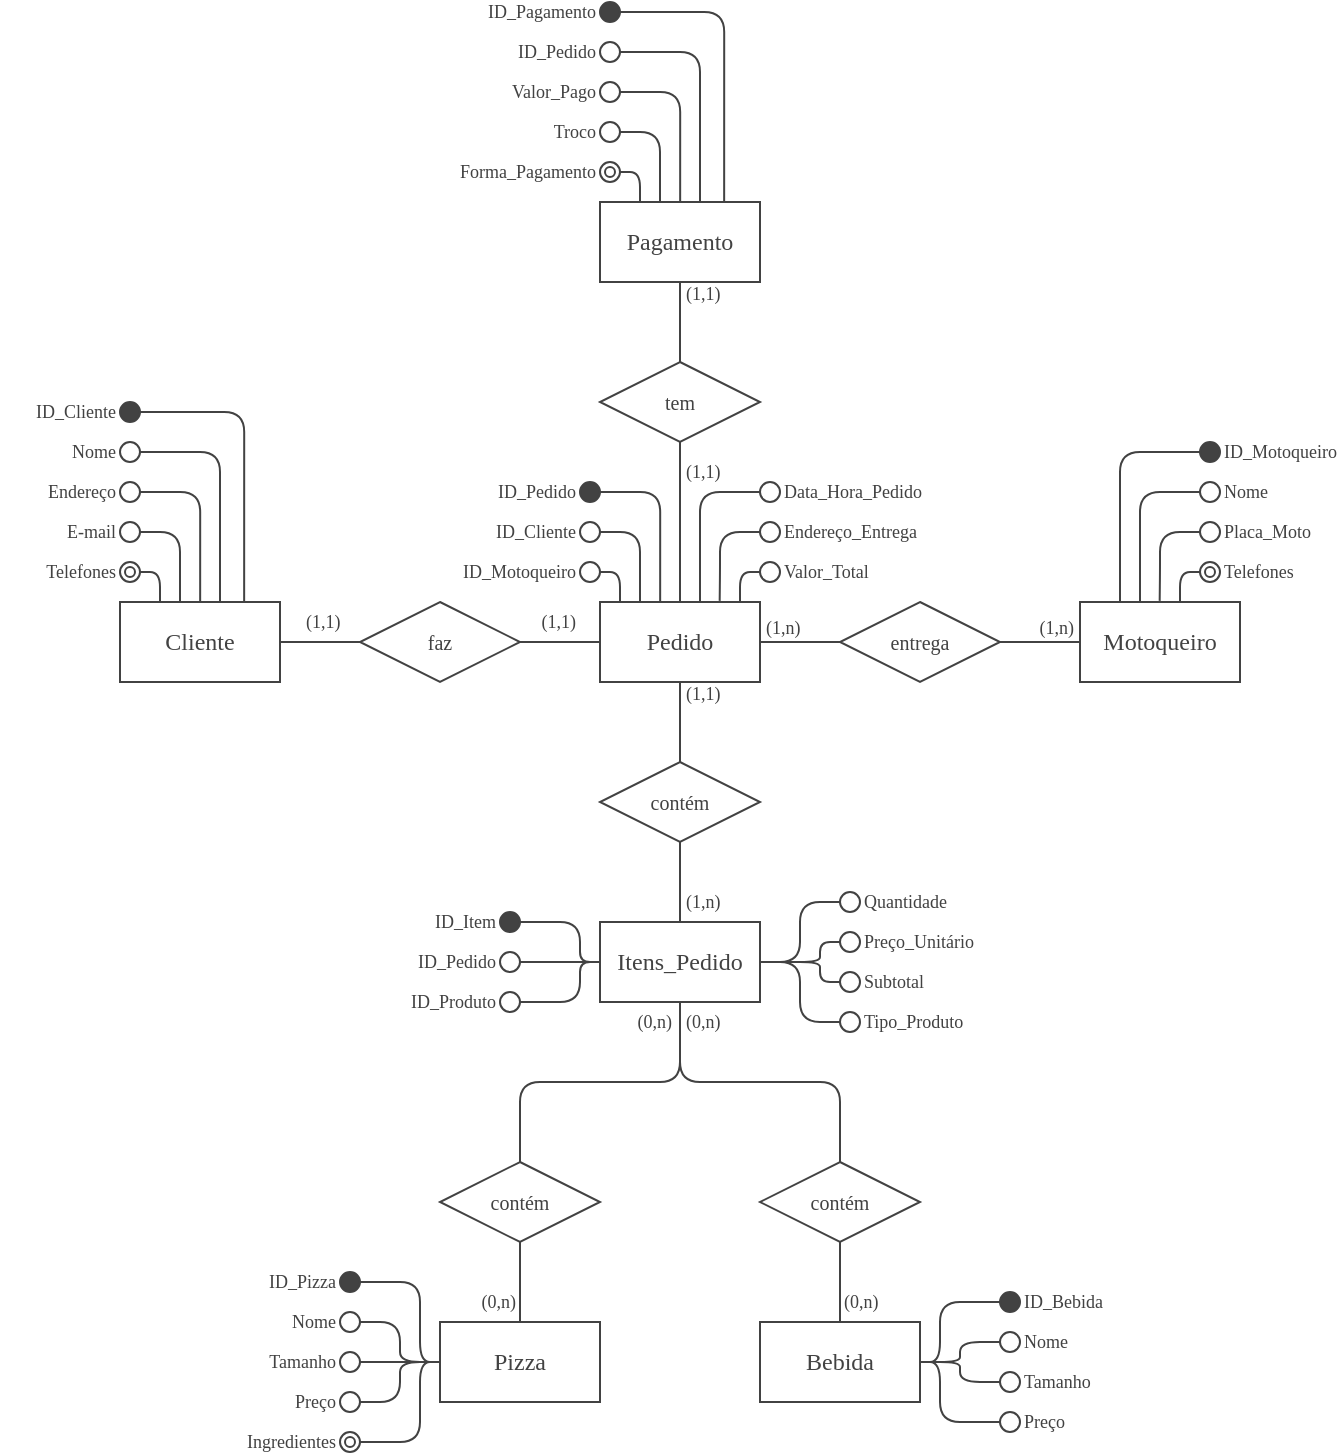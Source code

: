 <mxfile>
    <diagram id="a4bpUrjRzr6ryqSuqPsY" name="Página-1">
        <mxGraphModel dx="1338" dy="1047" grid="1" gridSize="10" guides="1" tooltips="1" connect="1" arrows="1" fold="1" page="1" pageScale="1" pageWidth="1600" pageHeight="900" background="#ffffff" math="0" shadow="0">
            <root>
                <mxCell id="0"/>
                <mxCell id="1" parent="0"/>
                <mxCell id="30" style="edgeStyle=none;html=1;exitX=1;exitY=0.5;exitDx=0;exitDy=0;entryX=0;entryY=0.5;entryDx=0;entryDy=0;fontFamily=Tahoma;fontSize=10;fontColor=#424242;strokeColor=#424242;endArrow=none;endFill=0;" parent="1" source="2" target="18" edge="1">
                    <mxGeometry relative="1" as="geometry"/>
                </mxCell>
                <mxCell id="2" value="" style="rounded=0;whiteSpace=wrap;html=1;fillColor=#FFFFFF;strokeColor=#424242;" parent="1" vertex="1">
                    <mxGeometry x="519" y="360" width="80" height="40" as="geometry"/>
                </mxCell>
                <mxCell id="3" value="Cliente" style="text;html=1;strokeColor=none;fillColor=none;align=center;verticalAlign=middle;whiteSpace=wrap;rounded=0;fontFamily=Tahoma;fontColor=#424242;" parent="1" vertex="1">
                    <mxGeometry x="529" y="365" width="60" height="30" as="geometry"/>
                </mxCell>
                <mxCell id="4" value="" style="rounded=0;whiteSpace=wrap;html=1;fillColor=#FFFFFF;strokeColor=#424242;" parent="1" vertex="1">
                    <mxGeometry x="679" y="720" width="80" height="40" as="geometry"/>
                </mxCell>
                <mxCell id="5" value="Pizza" style="text;html=1;strokeColor=none;fillColor=none;align=center;verticalAlign=middle;whiteSpace=wrap;rounded=0;fontFamily=Tahoma;fontColor=#424242;" parent="1" vertex="1">
                    <mxGeometry x="689" y="725" width="60" height="30" as="geometry"/>
                </mxCell>
                <mxCell id="32" style="edgeStyle=none;html=1;entryX=0.5;entryY=1;entryDx=0;entryDy=0;strokeColor=#424242;fontFamily=Tahoma;fontSize=10;fontColor=#424242;endArrow=none;endFill=0;" parent="1" source="6" target="28" edge="1">
                    <mxGeometry relative="1" as="geometry"/>
                </mxCell>
                <mxCell id="33" style="edgeStyle=none;html=1;entryX=0;entryY=0.5;entryDx=0;entryDy=0;strokeColor=#424242;fontFamily=Tahoma;fontSize=10;fontColor=#424242;endArrow=none;endFill=0;" parent="1" source="6" target="26" edge="1">
                    <mxGeometry relative="1" as="geometry"/>
                </mxCell>
                <mxCell id="6" value="" style="rounded=0;whiteSpace=wrap;html=1;fillColor=#FFFFFF;strokeColor=#424242;" parent="1" vertex="1">
                    <mxGeometry x="759" y="360" width="80" height="40" as="geometry"/>
                </mxCell>
                <mxCell id="36" style="edgeStyle=none;html=1;entryX=0.5;entryY=0;entryDx=0;entryDy=0;strokeColor=#424242;fontFamily=Tahoma;fontSize=10;fontColor=#424242;endArrow=none;endFill=0;" parent="1" target="20" edge="1">
                    <mxGeometry relative="1" as="geometry">
                        <mxPoint x="799" y="400" as="sourcePoint"/>
                    </mxGeometry>
                </mxCell>
                <mxCell id="7" value="Pedido" style="text;html=1;strokeColor=none;fillColor=none;align=center;verticalAlign=middle;whiteSpace=wrap;rounded=0;fontFamily=Tahoma;fontColor=#424242;" parent="1" vertex="1">
                    <mxGeometry x="769" y="365" width="60" height="30" as="geometry"/>
                </mxCell>
                <mxCell id="40" style="edgeStyle=none;html=1;entryX=0.5;entryY=0;entryDx=0;entryDy=0;strokeColor=#424242;fontFamily=Tahoma;fontSize=10;fontColor=#424242;endArrow=none;endFill=0;" parent="1" source="8" target="22" edge="1">
                    <mxGeometry relative="1" as="geometry">
                        <Array as="points">
                            <mxPoint x="799" y="600"/>
                            <mxPoint x="719" y="600"/>
                        </Array>
                    </mxGeometry>
                </mxCell>
                <mxCell id="8" value="" style="rounded=0;whiteSpace=wrap;html=1;fillColor=#FFFFFF;strokeColor=#424242;" parent="1" vertex="1">
                    <mxGeometry x="759" y="520" width="80" height="40" as="geometry"/>
                </mxCell>
                <mxCell id="9" value="Itens_Pedido" style="text;html=1;strokeColor=none;fillColor=none;align=center;verticalAlign=middle;whiteSpace=wrap;rounded=0;fontFamily=Tahoma;fontColor=#424242;" parent="1" vertex="1">
                    <mxGeometry x="769" y="525" width="60" height="30" as="geometry"/>
                </mxCell>
                <mxCell id="10" value="" style="rounded=0;whiteSpace=wrap;html=1;fillColor=#FFFFFF;strokeColor=#424242;" parent="1" vertex="1">
                    <mxGeometry x="839" y="720" width="80" height="40" as="geometry"/>
                </mxCell>
                <mxCell id="11" value="Bebida" style="text;html=1;strokeColor=none;fillColor=none;align=center;verticalAlign=middle;whiteSpace=wrap;rounded=0;fontFamily=Tahoma;fontColor=#424242;" parent="1" vertex="1">
                    <mxGeometry x="849" y="725" width="60" height="30" as="geometry"/>
                </mxCell>
                <mxCell id="12" value="" style="rounded=0;whiteSpace=wrap;html=1;fillColor=#FFFFFF;strokeColor=#424242;" parent="1" vertex="1">
                    <mxGeometry x="999" y="360" width="80" height="40" as="geometry"/>
                </mxCell>
                <mxCell id="13" value="Motoqueiro" style="text;html=1;strokeColor=none;fillColor=none;align=center;verticalAlign=middle;whiteSpace=wrap;rounded=0;fontFamily=Tahoma;fontColor=#424242;" parent="1" vertex="1">
                    <mxGeometry x="1009" y="365" width="60" height="30" as="geometry"/>
                </mxCell>
                <mxCell id="14" value="" style="rounded=0;whiteSpace=wrap;html=1;fillColor=#FFFFFF;strokeColor=#424242;" parent="1" vertex="1">
                    <mxGeometry x="759" y="160" width="80" height="40" as="geometry"/>
                </mxCell>
                <mxCell id="15" value="Pagamento" style="text;html=1;strokeColor=none;fillColor=none;align=center;verticalAlign=middle;whiteSpace=wrap;rounded=0;fontFamily=Tahoma;fontColor=#424242;" parent="1" vertex="1">
                    <mxGeometry x="769" y="165" width="60" height="30" as="geometry"/>
                </mxCell>
                <mxCell id="31" style="edgeStyle=none;html=1;exitX=1;exitY=0.5;exitDx=0;exitDy=0;entryX=0;entryY=0.5;entryDx=0;entryDy=0;strokeColor=#424242;fontFamily=Tahoma;fontSize=10;fontColor=#424242;endArrow=none;endFill=0;" parent="1" source="18" target="6" edge="1">
                    <mxGeometry relative="1" as="geometry"/>
                </mxCell>
                <mxCell id="18" value="" style="rhombus;whiteSpace=wrap;html=1;strokeColor=#424242;fontFamily=Tahoma;fontColor=#424242;fillColor=#FFFFFF;" parent="1" vertex="1">
                    <mxGeometry x="639" y="360" width="80" height="40" as="geometry"/>
                </mxCell>
                <mxCell id="19" value="faz" style="text;html=1;strokeColor=none;fillColor=none;align=center;verticalAlign=middle;whiteSpace=wrap;rounded=0;fontFamily=Tahoma;fontColor=#424242;fontSize=10;" parent="1" vertex="1">
                    <mxGeometry x="649" y="365" width="60" height="30" as="geometry"/>
                </mxCell>
                <mxCell id="39" style="edgeStyle=none;html=1;entryX=0.5;entryY=0;entryDx=0;entryDy=0;strokeColor=#424242;fontFamily=Tahoma;fontSize=10;fontColor=#424242;endArrow=none;endFill=0;" parent="1" source="20" target="8" edge="1">
                    <mxGeometry relative="1" as="geometry"/>
                </mxCell>
                <mxCell id="20" value="" style="rhombus;whiteSpace=wrap;html=1;strokeColor=#424242;fontFamily=Tahoma;fontColor=#424242;fillColor=#FFFFFF;" parent="1" vertex="1">
                    <mxGeometry x="759" y="440" width="80" height="40" as="geometry"/>
                </mxCell>
                <mxCell id="21" value="contém" style="text;html=1;strokeColor=none;fillColor=none;align=center;verticalAlign=middle;whiteSpace=wrap;rounded=0;fontFamily=Tahoma;fontColor=#424242;fontSize=10;" parent="1" vertex="1">
                    <mxGeometry x="769" y="445" width="60" height="30" as="geometry"/>
                </mxCell>
                <mxCell id="43" style="edgeStyle=none;html=1;entryX=0.5;entryY=0;entryDx=0;entryDy=0;strokeColor=#424242;fontFamily=Tahoma;fontSize=10;fontColor=#424242;endArrow=none;endFill=0;" parent="1" source="22" target="4" edge="1">
                    <mxGeometry relative="1" as="geometry"/>
                </mxCell>
                <mxCell id="22" value="" style="rhombus;whiteSpace=wrap;html=1;strokeColor=#424242;fontFamily=Tahoma;fontColor=#424242;fillColor=#FFFFFF;" parent="1" vertex="1">
                    <mxGeometry x="679" y="640" width="80" height="40" as="geometry"/>
                </mxCell>
                <mxCell id="23" value="contém" style="text;html=1;strokeColor=none;fillColor=none;align=center;verticalAlign=middle;whiteSpace=wrap;rounded=0;fontFamily=Tahoma;fontColor=#424242;fontSize=10;" parent="1" vertex="1">
                    <mxGeometry x="689" y="645" width="60" height="30" as="geometry"/>
                </mxCell>
                <mxCell id="41" style="edgeStyle=none;html=1;entryX=0.5;entryY=1;entryDx=0;entryDy=0;strokeColor=#424242;fontFamily=Tahoma;fontSize=10;fontColor=#424242;endArrow=none;endFill=0;" parent="1" source="24" target="8" edge="1">
                    <mxGeometry relative="1" as="geometry">
                        <Array as="points">
                            <mxPoint x="879" y="600"/>
                            <mxPoint x="799" y="600"/>
                        </Array>
                    </mxGeometry>
                </mxCell>
                <mxCell id="47" style="edgeStyle=none;html=1;exitX=0.5;exitY=1;exitDx=0;exitDy=0;entryX=0.5;entryY=0;entryDx=0;entryDy=0;strokeColor=#424242;fontFamily=Tahoma;fontSize=10;fontColor=#424242;endArrow=none;endFill=0;" parent="1" source="24" target="10" edge="1">
                    <mxGeometry relative="1" as="geometry"/>
                </mxCell>
                <mxCell id="24" value="" style="rhombus;whiteSpace=wrap;html=1;strokeColor=#424242;fontFamily=Tahoma;fontColor=#424242;fillColor=#FFFFFF;" parent="1" vertex="1">
                    <mxGeometry x="839" y="640" width="80" height="40" as="geometry"/>
                </mxCell>
                <mxCell id="25" value="contém" style="text;html=1;strokeColor=none;fillColor=none;align=center;verticalAlign=middle;whiteSpace=wrap;rounded=0;fontFamily=Tahoma;fontColor=#424242;fontSize=10;" parent="1" vertex="1">
                    <mxGeometry x="849" y="645" width="60" height="30" as="geometry"/>
                </mxCell>
                <mxCell id="35" style="edgeStyle=none;html=1;entryX=0;entryY=0.5;entryDx=0;entryDy=0;strokeColor=#424242;fontFamily=Tahoma;fontSize=10;fontColor=#424242;endArrow=none;endFill=0;" parent="1" source="26" target="12" edge="1">
                    <mxGeometry relative="1" as="geometry"/>
                </mxCell>
                <mxCell id="26" value="" style="rhombus;whiteSpace=wrap;html=1;strokeColor=#424242;fontFamily=Tahoma;fontColor=#424242;fillColor=#FFFFFF;" parent="1" vertex="1">
                    <mxGeometry x="879" y="360" width="80" height="40" as="geometry"/>
                </mxCell>
                <mxCell id="27" value="entrega" style="text;html=1;strokeColor=none;fillColor=none;align=center;verticalAlign=middle;whiteSpace=wrap;rounded=0;fontFamily=Tahoma;fontColor=#424242;fontSize=10;" parent="1" vertex="1">
                    <mxGeometry x="889" y="365" width="60" height="30" as="geometry"/>
                </mxCell>
                <mxCell id="50" style="edgeStyle=none;html=1;entryX=0.5;entryY=1;entryDx=0;entryDy=0;strokeColor=#424242;fontFamily=Tahoma;fontSize=10;fontColor=#424242;endArrow=none;endFill=0;" parent="1" source="28" target="14" edge="1">
                    <mxGeometry relative="1" as="geometry"/>
                </mxCell>
                <mxCell id="28" value="" style="rhombus;whiteSpace=wrap;html=1;strokeColor=#424242;fontFamily=Tahoma;fontColor=#424242;fillColor=#FFFFFF;" parent="1" vertex="1">
                    <mxGeometry x="759" y="240" width="80" height="40" as="geometry"/>
                </mxCell>
                <mxCell id="29" value="tem" style="text;html=1;strokeColor=none;fillColor=none;align=center;verticalAlign=middle;whiteSpace=wrap;rounded=0;fontFamily=Tahoma;fontColor=#424242;fontSize=10;" parent="1" vertex="1">
                    <mxGeometry x="769" y="245" width="60" height="30" as="geometry"/>
                </mxCell>
                <mxCell id="51" value="ID_Cliente" style="text;html=1;strokeColor=none;fillColor=none;align=right;verticalAlign=middle;whiteSpace=wrap;rounded=0;fontFamily=Tahoma;fontColor=#424242;fontSize=9;" parent="1" vertex="1">
                    <mxGeometry x="459" y="260" width="60" height="10" as="geometry"/>
                </mxCell>
                <mxCell id="69" style="edgeStyle=orthogonalEdgeStyle;html=1;entryX=0.901;entryY=0;entryDx=0;entryDy=0;entryPerimeter=0;strokeColor=#424242;fontFamily=Tahoma;fontSize=9;fontColor=#424242;endArrow=none;endFill=0;" parent="1" source="53" edge="1">
                    <mxGeometry relative="1" as="geometry">
                        <mxPoint x="581.08" y="360" as="targetPoint"/>
                        <Array as="points">
                            <mxPoint x="581" y="265"/>
                        </Array>
                    </mxGeometry>
                </mxCell>
                <mxCell id="53" value="" style="ellipse;whiteSpace=wrap;html=1;aspect=fixed;strokeColor=#424242;fontFamily=Tahoma;fontSize=8;fontColor=#424242;fillColor=#424242;spacing=2;fillStyle=auto;" parent="1" vertex="1">
                    <mxGeometry x="519" y="260" width="10" height="10" as="geometry"/>
                </mxCell>
                <mxCell id="70" style="edgeStyle=orthogonalEdgeStyle;html=1;entryX=0.75;entryY=0;entryDx=0;entryDy=0;strokeColor=#424242;fontFamily=Tahoma;fontSize=9;fontColor=#424242;endArrow=none;endFill=0;" parent="1" source="55" edge="1">
                    <mxGeometry relative="1" as="geometry">
                        <mxPoint x="569" y="360" as="targetPoint"/>
                        <Array as="points">
                            <mxPoint x="569" y="285"/>
                        </Array>
                    </mxGeometry>
                </mxCell>
                <mxCell id="55" value="" style="ellipse;whiteSpace=wrap;html=1;aspect=fixed;strokeColor=#424242;fontFamily=Tahoma;fontSize=8;fontColor=#424242;fillColor=#FFFFFF;spacing=2;fillStyle=auto;" parent="1" vertex="1">
                    <mxGeometry x="519" y="280" width="10" height="10" as="geometry"/>
                </mxCell>
                <mxCell id="57" value="Nome" style="text;html=1;strokeColor=none;fillColor=none;align=right;verticalAlign=middle;whiteSpace=wrap;rounded=0;fontFamily=Tahoma;fontColor=#424242;fontSize=9;" parent="1" vertex="1">
                    <mxGeometry x="459" y="280" width="60" height="10" as="geometry"/>
                </mxCell>
                <mxCell id="71" style="edgeStyle=orthogonalEdgeStyle;html=1;entryX=0.626;entryY=-0.001;entryDx=0;entryDy=0;entryPerimeter=0;strokeColor=#424242;fontFamily=Tahoma;fontSize=9;fontColor=#424242;endArrow=none;endFill=0;" parent="1" source="58" edge="1">
                    <mxGeometry relative="1" as="geometry">
                        <mxPoint x="559.08" y="359.96" as="targetPoint"/>
                        <Array as="points">
                            <mxPoint x="559" y="305"/>
                        </Array>
                    </mxGeometry>
                </mxCell>
                <mxCell id="58" value="" style="ellipse;whiteSpace=wrap;html=1;aspect=fixed;strokeColor=#424242;fontFamily=Tahoma;fontSize=8;fontColor=#424242;fillColor=#FFFFFF;spacing=2;fillStyle=auto;" parent="1" vertex="1">
                    <mxGeometry x="519" y="300" width="10" height="10" as="geometry"/>
                </mxCell>
                <mxCell id="60" value="Endereço" style="text;html=1;strokeColor=none;fillColor=none;align=right;verticalAlign=middle;whiteSpace=wrap;rounded=0;fontFamily=Tahoma;fontColor=#424242;fontSize=9;" parent="1" vertex="1">
                    <mxGeometry x="459" y="300" width="60" height="10" as="geometry"/>
                </mxCell>
                <mxCell id="72" style="edgeStyle=orthogonalEdgeStyle;html=1;entryX=0.5;entryY=0;entryDx=0;entryDy=0;strokeColor=#424242;fontFamily=Tahoma;fontSize=9;fontColor=#424242;endArrow=none;endFill=0;" parent="1" source="61" edge="1">
                    <mxGeometry relative="1" as="geometry">
                        <mxPoint x="549" y="360" as="targetPoint"/>
                        <Array as="points">
                            <mxPoint x="549" y="325"/>
                        </Array>
                    </mxGeometry>
                </mxCell>
                <mxCell id="61" value="" style="ellipse;whiteSpace=wrap;html=1;aspect=fixed;strokeColor=#424242;fontFamily=Tahoma;fontSize=8;fontColor=#424242;fillColor=#FFFFFF;spacing=2;fillStyle=auto;" parent="1" vertex="1">
                    <mxGeometry x="519" y="320" width="10" height="10" as="geometry"/>
                </mxCell>
                <mxCell id="74" style="edgeStyle=orthogonalEdgeStyle;html=1;strokeColor=#424242;fontFamily=Tahoma;fontSize=9;fontColor=#424242;endArrow=none;endFill=0;exitX=1;exitY=0.5;exitDx=0;exitDy=0;" parent="1" source="62" edge="1">
                    <mxGeometry relative="1" as="geometry">
                        <mxPoint x="539" y="360" as="targetPoint"/>
                        <Array as="points">
                            <mxPoint x="539" y="345"/>
                        </Array>
                    </mxGeometry>
                </mxCell>
                <mxCell id="62" value="" style="ellipse;whiteSpace=wrap;html=1;aspect=fixed;strokeColor=#424242;fontFamily=Tahoma;fontSize=8;fontColor=#424242;fillColor=#FFFFFF;spacing=2;fillStyle=auto;" parent="1" vertex="1">
                    <mxGeometry x="519" y="340" width="10" height="10" as="geometry"/>
                </mxCell>
                <mxCell id="63" value="" style="ellipse;whiteSpace=wrap;html=1;aspect=fixed;strokeColor=#424242;fontFamily=Tahoma;fontSize=8;fontColor=#424242;fillColor=#FFFFFF;spacing=2;fillStyle=auto;strokeWidth=1;perimeterSpacing=8;" parent="1" vertex="1">
                    <mxGeometry x="521.5" y="342.5" width="5" height="5" as="geometry"/>
                </mxCell>
                <mxCell id="64" value="E-mail" style="text;html=1;strokeColor=none;fillColor=none;align=right;verticalAlign=middle;whiteSpace=wrap;rounded=0;fontFamily=Tahoma;fontColor=#424242;fontSize=9;" parent="1" vertex="1">
                    <mxGeometry x="459" y="320" width="60" height="10" as="geometry"/>
                </mxCell>
                <mxCell id="65" value="Telefones" style="text;html=1;strokeColor=none;fillColor=none;align=right;verticalAlign=middle;whiteSpace=wrap;rounded=0;fontFamily=Tahoma;fontColor=#424242;fontSize=9;" parent="1" vertex="1">
                    <mxGeometry x="459" y="340" width="60" height="10" as="geometry"/>
                </mxCell>
                <mxCell id="76" value="ID_Pagamento" style="text;html=1;strokeColor=none;fillColor=none;align=right;verticalAlign=middle;whiteSpace=wrap;rounded=0;fontFamily=Tahoma;fontColor=#424242;fontSize=9;" parent="1" vertex="1">
                    <mxGeometry x="699" y="60" width="60" height="10" as="geometry"/>
                </mxCell>
                <mxCell id="77" value="" style="ellipse;whiteSpace=wrap;html=1;aspect=fixed;strokeColor=#424242;fontFamily=Tahoma;fontSize=8;fontColor=#424242;fillColor=#424242;spacing=2;fillStyle=auto;" parent="1" vertex="1">
                    <mxGeometry x="759" y="60" width="10" height="10" as="geometry"/>
                </mxCell>
                <mxCell id="78" value="" style="ellipse;whiteSpace=wrap;html=1;aspect=fixed;strokeColor=#424242;fontFamily=Tahoma;fontSize=8;fontColor=#424242;fillColor=#FFFFFF;spacing=2;fillStyle=auto;" parent="1" vertex="1">
                    <mxGeometry x="759" y="80" width="10" height="10" as="geometry"/>
                </mxCell>
                <mxCell id="79" value="ID_Pedido" style="text;html=1;strokeColor=none;fillColor=none;align=right;verticalAlign=middle;whiteSpace=wrap;rounded=0;fontFamily=Tahoma;fontColor=#424242;fontSize=9;" parent="1" vertex="1">
                    <mxGeometry x="699" y="80" width="60" height="10" as="geometry"/>
                </mxCell>
                <mxCell id="80" value="" style="ellipse;whiteSpace=wrap;html=1;aspect=fixed;strokeColor=#424242;fontFamily=Tahoma;fontSize=8;fontColor=#424242;fillColor=#FFFFFF;spacing=2;fillStyle=auto;" parent="1" vertex="1">
                    <mxGeometry x="759" y="100" width="10" height="10" as="geometry"/>
                </mxCell>
                <mxCell id="81" value="Valor_Pago" style="text;html=1;strokeColor=none;fillColor=none;align=right;verticalAlign=middle;whiteSpace=wrap;rounded=0;fontFamily=Tahoma;fontColor=#424242;fontSize=9;" parent="1" vertex="1">
                    <mxGeometry x="699" y="100" width="60" height="10" as="geometry"/>
                </mxCell>
                <mxCell id="82" value="" style="ellipse;whiteSpace=wrap;html=1;aspect=fixed;strokeColor=#424242;fontFamily=Tahoma;fontSize=8;fontColor=#424242;fillColor=#FFFFFF;spacing=2;fillStyle=auto;" parent="1" vertex="1">
                    <mxGeometry x="759" y="120" width="10" height="10" as="geometry"/>
                </mxCell>
                <mxCell id="83" value="" style="ellipse;whiteSpace=wrap;html=1;aspect=fixed;strokeColor=#424242;fontFamily=Tahoma;fontSize=8;fontColor=#424242;fillColor=#FFFFFF;spacing=2;fillStyle=auto;" parent="1" vertex="1">
                    <mxGeometry x="759" y="140" width="10" height="10" as="geometry"/>
                </mxCell>
                <mxCell id="85" value="Troco" style="text;html=1;strokeColor=none;fillColor=none;align=right;verticalAlign=middle;whiteSpace=wrap;rounded=0;fontFamily=Tahoma;fontColor=#424242;fontSize=9;" parent="1" vertex="1">
                    <mxGeometry x="699" y="120" width="60" height="10" as="geometry"/>
                </mxCell>
                <mxCell id="86" value="Forma_Pagamento" style="text;html=1;strokeColor=none;fillColor=none;align=right;verticalAlign=middle;whiteSpace=wrap;rounded=0;fontFamily=Tahoma;fontColor=#424242;fontSize=9;" parent="1" vertex="1">
                    <mxGeometry x="699" y="140" width="60" height="10" as="geometry"/>
                </mxCell>
                <mxCell id="87" style="edgeStyle=orthogonalEdgeStyle;html=1;entryX=0.901;entryY=0;entryDx=0;entryDy=0;entryPerimeter=0;strokeColor=#424242;fontFamily=Tahoma;fontSize=9;fontColor=#424242;endArrow=none;endFill=0;" parent="1" source="77" edge="1">
                    <mxGeometry relative="1" as="geometry">
                        <mxPoint x="821.08" y="160" as="targetPoint"/>
                        <Array as="points">
                            <mxPoint x="821" y="65"/>
                        </Array>
                    </mxGeometry>
                </mxCell>
                <mxCell id="88" style="edgeStyle=orthogonalEdgeStyle;html=1;entryX=0.75;entryY=0;entryDx=0;entryDy=0;strokeColor=#424242;fontFamily=Tahoma;fontSize=9;fontColor=#424242;endArrow=none;endFill=0;" parent="1" source="78" edge="1">
                    <mxGeometry relative="1" as="geometry">
                        <mxPoint x="809" y="160" as="targetPoint"/>
                        <Array as="points">
                            <mxPoint x="809" y="85"/>
                        </Array>
                    </mxGeometry>
                </mxCell>
                <mxCell id="89" style="edgeStyle=orthogonalEdgeStyle;html=1;entryX=0.626;entryY=-0.001;entryDx=0;entryDy=0;entryPerimeter=0;strokeColor=#424242;fontFamily=Tahoma;fontSize=9;fontColor=#424242;endArrow=none;endFill=0;" parent="1" source="80" edge="1">
                    <mxGeometry relative="1" as="geometry">
                        <mxPoint x="799.08" y="159.96" as="targetPoint"/>
                        <Array as="points">
                            <mxPoint x="799" y="105"/>
                        </Array>
                    </mxGeometry>
                </mxCell>
                <mxCell id="90" style="edgeStyle=orthogonalEdgeStyle;html=1;entryX=0.5;entryY=0;entryDx=0;entryDy=0;strokeColor=#424242;fontFamily=Tahoma;fontSize=9;fontColor=#424242;endArrow=none;endFill=0;" parent="1" source="82" edge="1">
                    <mxGeometry relative="1" as="geometry">
                        <mxPoint x="789" y="160" as="targetPoint"/>
                        <Array as="points">
                            <mxPoint x="789" y="125"/>
                        </Array>
                    </mxGeometry>
                </mxCell>
                <mxCell id="91" style="edgeStyle=orthogonalEdgeStyle;html=1;strokeColor=#424242;fontFamily=Tahoma;fontSize=9;fontColor=#424242;endArrow=none;endFill=0;exitX=1;exitY=0.5;exitDx=0;exitDy=0;" parent="1" source="83" edge="1">
                    <mxGeometry relative="1" as="geometry">
                        <mxPoint x="779" y="160" as="targetPoint"/>
                        <Array as="points">
                            <mxPoint x="779" y="145"/>
                        </Array>
                    </mxGeometry>
                </mxCell>
                <mxCell id="136" style="edgeStyle=orthogonalEdgeStyle;html=1;strokeColor=#424242;fontFamily=Tahoma;fontSize=9;fontColor=#424242;endArrow=none;endFill=0;" parent="1" source="123" edge="1">
                    <mxGeometry relative="1" as="geometry">
                        <mxPoint x="1019" y="360" as="targetPoint"/>
                        <Array as="points">
                            <mxPoint x="1019" y="285"/>
                        </Array>
                    </mxGeometry>
                </mxCell>
                <mxCell id="123" value="" style="ellipse;whiteSpace=wrap;html=1;aspect=fixed;strokeColor=#424242;fontFamily=Tahoma;fontSize=8;fontColor=#424242;fillColor=#424242;spacing=2;fillStyle=auto;" parent="1" vertex="1">
                    <mxGeometry x="1059" y="280" width="10" height="10" as="geometry"/>
                </mxCell>
                <mxCell id="124" value="ID_Motoqueiro" style="text;html=1;strokeColor=none;fillColor=none;align=left;verticalAlign=middle;whiteSpace=wrap;rounded=0;fontFamily=Tahoma;fontColor=#424242;fontSize=9;" parent="1" vertex="1">
                    <mxGeometry x="1069" y="280" width="60" height="10" as="geometry"/>
                </mxCell>
                <mxCell id="137" style="edgeStyle=orthogonalEdgeStyle;html=1;entryX=0.5;entryY=0;entryDx=0;entryDy=0;strokeColor=#424242;fontFamily=Tahoma;fontSize=9;fontColor=#424242;endArrow=none;endFill=0;" parent="1" source="126" edge="1">
                    <mxGeometry relative="1" as="geometry">
                        <mxPoint x="1029" y="360" as="targetPoint"/>
                        <Array as="points">
                            <mxPoint x="1029" y="305"/>
                        </Array>
                    </mxGeometry>
                </mxCell>
                <mxCell id="126" value="" style="ellipse;whiteSpace=wrap;html=1;aspect=fixed;strokeColor=#424242;fontFamily=Tahoma;fontSize=8;fontColor=#424242;fillColor=#FFFFFF;spacing=2;fillStyle=auto;" parent="1" vertex="1">
                    <mxGeometry x="1059" y="300" width="10" height="10" as="geometry"/>
                </mxCell>
                <mxCell id="127" value="Nome" style="text;html=1;strokeColor=none;fillColor=none;align=left;verticalAlign=middle;whiteSpace=wrap;rounded=0;fontFamily=Tahoma;fontColor=#424242;fontSize=9;" parent="1" vertex="1">
                    <mxGeometry x="1069" y="300" width="60" height="10" as="geometry"/>
                </mxCell>
                <mxCell id="138" style="edgeStyle=orthogonalEdgeStyle;html=1;entryX=0.623;entryY=-0.014;entryDx=0;entryDy=0;entryPerimeter=0;strokeColor=#424242;fontFamily=Tahoma;fontSize=9;fontColor=#424242;endArrow=none;endFill=0;" parent="1" source="129" edge="1">
                    <mxGeometry relative="1" as="geometry">
                        <mxPoint x="1038.84" y="359.44" as="targetPoint"/>
                        <Array as="points">
                            <mxPoint x="1039" y="325"/>
                            <mxPoint x="1039" y="345"/>
                        </Array>
                    </mxGeometry>
                </mxCell>
                <mxCell id="129" value="" style="ellipse;whiteSpace=wrap;html=1;aspect=fixed;strokeColor=#424242;fontFamily=Tahoma;fontSize=8;fontColor=#424242;fillColor=#FFFFFF;spacing=2;fillStyle=auto;" parent="1" vertex="1">
                    <mxGeometry x="1059" y="320" width="10" height="10" as="geometry"/>
                </mxCell>
                <mxCell id="140" style="edgeStyle=orthogonalEdgeStyle;html=1;entryX=0.75;entryY=0;entryDx=0;entryDy=0;strokeColor=#424242;fontFamily=Tahoma;fontSize=9;fontColor=#424242;endArrow=none;endFill=0;exitX=0;exitY=0.5;exitDx=0;exitDy=0;" parent="1" source="131" edge="1">
                    <mxGeometry relative="1" as="geometry">
                        <mxPoint x="1049" y="360" as="targetPoint"/>
                    </mxGeometry>
                </mxCell>
                <mxCell id="131" value="" style="ellipse;whiteSpace=wrap;html=1;aspect=fixed;strokeColor=#424242;fontFamily=Tahoma;fontSize=8;fontColor=#424242;fillColor=#FFFFFF;spacing=2;fillStyle=auto;" parent="1" vertex="1">
                    <mxGeometry x="1059" y="340" width="10" height="10" as="geometry"/>
                </mxCell>
                <mxCell id="132" value="" style="ellipse;whiteSpace=wrap;html=1;aspect=fixed;strokeColor=#424242;fontFamily=Tahoma;fontSize=8;fontColor=#424242;fillColor=#FFFFFF;spacing=2;fillStyle=auto;strokeWidth=1;perimeterSpacing=8;align=left;" parent="1" vertex="1">
                    <mxGeometry x="1061.5" y="342.5" width="5" height="5" as="geometry"/>
                </mxCell>
                <mxCell id="133" value="Placa_Moto" style="text;html=1;strokeColor=none;fillColor=none;align=left;verticalAlign=middle;whiteSpace=wrap;rounded=0;fontFamily=Tahoma;fontColor=#424242;fontSize=9;" parent="1" vertex="1">
                    <mxGeometry x="1069" y="320" width="60" height="10" as="geometry"/>
                </mxCell>
                <mxCell id="134" value="Telefones" style="text;html=1;strokeColor=none;fillColor=none;align=left;verticalAlign=middle;whiteSpace=wrap;rounded=0;fontFamily=Tahoma;fontColor=#424242;fontSize=9;" parent="1" vertex="1">
                    <mxGeometry x="1069" y="340" width="60" height="10" as="geometry"/>
                </mxCell>
                <mxCell id="159" style="edgeStyle=orthogonalEdgeStyle;html=1;entryX=0.5;entryY=0;entryDx=0;entryDy=0;strokeColor=#424242;fontFamily=Tahoma;fontSize=9;fontColor=#424242;endArrow=none;endFill=0;" parent="1" source="160" edge="1">
                    <mxGeometry relative="1" as="geometry">
                        <mxPoint x="809" y="360" as="targetPoint"/>
                        <Array as="points">
                            <mxPoint x="809" y="305"/>
                        </Array>
                    </mxGeometry>
                </mxCell>
                <mxCell id="160" value="" style="ellipse;whiteSpace=wrap;html=1;aspect=fixed;strokeColor=#424242;fontFamily=Tahoma;fontSize=8;fontColor=#424242;fillColor=#FFFFFF;spacing=2;fillStyle=auto;" parent="1" vertex="1">
                    <mxGeometry x="839" y="300" width="10" height="10" as="geometry"/>
                </mxCell>
                <mxCell id="161" value="Data_Hora_Pedido" style="text;html=1;strokeColor=none;fillColor=none;align=left;verticalAlign=middle;whiteSpace=wrap;rounded=0;fontFamily=Tahoma;fontColor=#424242;fontSize=9;" parent="1" vertex="1">
                    <mxGeometry x="849" y="300" width="80" height="10" as="geometry"/>
                </mxCell>
                <mxCell id="162" style="edgeStyle=orthogonalEdgeStyle;html=1;entryX=0.623;entryY=-0.014;entryDx=0;entryDy=0;entryPerimeter=0;strokeColor=#424242;fontFamily=Tahoma;fontSize=9;fontColor=#424242;endArrow=none;endFill=0;" parent="1" source="163" edge="1">
                    <mxGeometry relative="1" as="geometry">
                        <mxPoint x="818.84" y="359.44" as="targetPoint"/>
                        <Array as="points">
                            <mxPoint x="819" y="325"/>
                            <mxPoint x="819" y="345"/>
                        </Array>
                    </mxGeometry>
                </mxCell>
                <mxCell id="163" value="" style="ellipse;whiteSpace=wrap;html=1;aspect=fixed;strokeColor=#424242;fontFamily=Tahoma;fontSize=8;fontColor=#424242;fillColor=#FFFFFF;spacing=2;fillStyle=auto;" parent="1" vertex="1">
                    <mxGeometry x="839" y="320" width="10" height="10" as="geometry"/>
                </mxCell>
                <mxCell id="164" style="edgeStyle=orthogonalEdgeStyle;html=1;entryX=0.75;entryY=0;entryDx=0;entryDy=0;strokeColor=#424242;fontFamily=Tahoma;fontSize=9;fontColor=#424242;endArrow=none;endFill=0;exitX=0;exitY=0.5;exitDx=0;exitDy=0;" parent="1" source="165" edge="1">
                    <mxGeometry relative="1" as="geometry">
                        <mxPoint x="829" y="360" as="targetPoint"/>
                    </mxGeometry>
                </mxCell>
                <mxCell id="165" value="" style="ellipse;whiteSpace=wrap;html=1;aspect=fixed;strokeColor=#424242;fontFamily=Tahoma;fontSize=8;fontColor=#424242;fillColor=#FFFFFF;spacing=2;fillStyle=auto;" parent="1" vertex="1">
                    <mxGeometry x="839" y="340" width="10" height="10" as="geometry"/>
                </mxCell>
                <mxCell id="167" value="Endereço_Entrega" style="text;html=1;strokeColor=none;fillColor=none;align=left;verticalAlign=middle;whiteSpace=wrap;rounded=0;fontFamily=Tahoma;fontColor=#424242;fontSize=9;" parent="1" vertex="1">
                    <mxGeometry x="849" y="320" width="80" height="10" as="geometry"/>
                </mxCell>
                <mxCell id="168" value="Valor_Total" style="text;html=1;strokeColor=none;fillColor=none;align=left;verticalAlign=middle;whiteSpace=wrap;rounded=0;fontFamily=Tahoma;fontColor=#424242;fontSize=9;" parent="1" vertex="1">
                    <mxGeometry x="849" y="340" width="80" height="10" as="geometry"/>
                </mxCell>
                <mxCell id="169" style="edgeStyle=orthogonalEdgeStyle;html=1;entryX=0.626;entryY=-0.001;entryDx=0;entryDy=0;entryPerimeter=0;strokeColor=#424242;fontFamily=Tahoma;fontSize=9;fontColor=#424242;endArrow=none;endFill=0;" parent="1" source="170" edge="1">
                    <mxGeometry relative="1" as="geometry">
                        <mxPoint x="789.08" y="359.96" as="targetPoint"/>
                        <Array as="points">
                            <mxPoint x="789" y="305"/>
                        </Array>
                    </mxGeometry>
                </mxCell>
                <mxCell id="170" value="" style="ellipse;whiteSpace=wrap;html=1;aspect=fixed;strokeColor=#424242;fontFamily=Tahoma;fontSize=8;fontColor=#424242;fillColor=#424242;spacing=2;fillStyle=auto;" parent="1" vertex="1">
                    <mxGeometry x="749" y="300" width="10" height="10" as="geometry"/>
                </mxCell>
                <mxCell id="171" value="ID_Pedido" style="text;html=1;strokeColor=none;fillColor=none;align=right;verticalAlign=middle;whiteSpace=wrap;rounded=0;fontFamily=Tahoma;fontColor=#424242;fontSize=9;" parent="1" vertex="1">
                    <mxGeometry x="689" y="300" width="60" height="10" as="geometry"/>
                </mxCell>
                <mxCell id="172" style="edgeStyle=orthogonalEdgeStyle;html=1;entryX=0.5;entryY=0;entryDx=0;entryDy=0;strokeColor=#424242;fontFamily=Tahoma;fontSize=9;fontColor=#424242;endArrow=none;endFill=0;" parent="1" source="173" edge="1">
                    <mxGeometry relative="1" as="geometry">
                        <mxPoint x="779" y="360" as="targetPoint"/>
                        <Array as="points">
                            <mxPoint x="779" y="325"/>
                        </Array>
                    </mxGeometry>
                </mxCell>
                <mxCell id="173" value="" style="ellipse;whiteSpace=wrap;html=1;aspect=fixed;strokeColor=#424242;fontFamily=Tahoma;fontSize=8;fontColor=#424242;fillColor=#FFFFFF;spacing=2;fillStyle=auto;" parent="1" vertex="1">
                    <mxGeometry x="749" y="320" width="10" height="10" as="geometry"/>
                </mxCell>
                <mxCell id="174" style="edgeStyle=orthogonalEdgeStyle;html=1;strokeColor=#424242;fontFamily=Tahoma;fontSize=9;fontColor=#424242;endArrow=none;endFill=0;exitX=1;exitY=0.5;exitDx=0;exitDy=0;" parent="1" source="175" edge="1">
                    <mxGeometry relative="1" as="geometry">
                        <mxPoint x="769" y="360" as="targetPoint"/>
                        <Array as="points">
                            <mxPoint x="769" y="345"/>
                        </Array>
                    </mxGeometry>
                </mxCell>
                <mxCell id="175" value="" style="ellipse;whiteSpace=wrap;html=1;aspect=fixed;strokeColor=#424242;fontFamily=Tahoma;fontSize=8;fontColor=#424242;fillColor=#FFFFFF;spacing=2;fillStyle=auto;" parent="1" vertex="1">
                    <mxGeometry x="749" y="340" width="10" height="10" as="geometry"/>
                </mxCell>
                <mxCell id="177" value="ID_Cliente" style="text;html=1;strokeColor=none;fillColor=none;align=right;verticalAlign=middle;whiteSpace=wrap;rounded=0;fontFamily=Tahoma;fontColor=#424242;fontSize=9;" parent="1" vertex="1">
                    <mxGeometry x="689" y="320" width="60" height="10" as="geometry"/>
                </mxCell>
                <mxCell id="178" value="ID_Motoqueiro" style="text;html=1;strokeColor=none;fillColor=none;align=right;verticalAlign=middle;whiteSpace=wrap;rounded=0;fontFamily=Tahoma;fontColor=#424242;fontSize=9;" parent="1" vertex="1">
                    <mxGeometry x="689" y="340" width="60" height="10" as="geometry"/>
                </mxCell>
                <mxCell id="179" style="edgeStyle=orthogonalEdgeStyle;html=1;strokeColor=#424242;fontFamily=Tahoma;fontSize=9;fontColor=#424242;endArrow=none;endFill=0;entryX=1;entryY=0.5;entryDx=0;entryDy=0;exitX=0;exitY=0.5;exitDx=0;exitDy=0;" parent="1" source="180" target="8" edge="1">
                    <mxGeometry relative="1" as="geometry">
                        <mxPoint x="864" y="580" as="targetPoint"/>
                        <Array as="points">
                            <mxPoint x="859" y="510"/>
                            <mxPoint x="859" y="540"/>
                        </Array>
                    </mxGeometry>
                </mxCell>
                <mxCell id="180" value="" style="ellipse;whiteSpace=wrap;html=1;aspect=fixed;strokeColor=#424242;fontFamily=Tahoma;fontSize=8;fontColor=#424242;fillColor=#FFFFFF;spacing=2;fillStyle=auto;" parent="1" vertex="1">
                    <mxGeometry x="879" y="505" width="10" height="10" as="geometry"/>
                </mxCell>
                <mxCell id="181" value="Quantidade" style="text;html=1;strokeColor=none;fillColor=none;align=left;verticalAlign=middle;whiteSpace=wrap;rounded=0;fontFamily=Tahoma;fontColor=#424242;fontSize=9;" parent="1" vertex="1">
                    <mxGeometry x="889" y="505" width="60" height="10" as="geometry"/>
                </mxCell>
                <mxCell id="182" style="edgeStyle=orthogonalEdgeStyle;html=1;strokeColor=#424242;fontFamily=Tahoma;fontSize=9;fontColor=#424242;endArrow=none;endFill=0;exitX=0;exitY=0.5;exitDx=0;exitDy=0;" parent="1" source="183" edge="1">
                    <mxGeometry relative="1" as="geometry">
                        <mxPoint x="839" y="540" as="targetPoint"/>
                        <Array as="points">
                            <mxPoint x="869" y="530"/>
                            <mxPoint x="869" y="540"/>
                        </Array>
                    </mxGeometry>
                </mxCell>
                <mxCell id="183" value="" style="ellipse;whiteSpace=wrap;html=1;aspect=fixed;strokeColor=#424242;fontFamily=Tahoma;fontSize=8;fontColor=#424242;fillColor=#FFFFFF;spacing=2;fillStyle=auto;" parent="1" vertex="1">
                    <mxGeometry x="879" y="525" width="10" height="10" as="geometry"/>
                </mxCell>
                <mxCell id="184" value="Preço_Unitário" style="text;html=1;strokeColor=none;fillColor=none;align=left;verticalAlign=middle;whiteSpace=wrap;rounded=0;fontFamily=Tahoma;fontColor=#424242;fontSize=9;" parent="1" vertex="1">
                    <mxGeometry x="889" y="525" width="60" height="10" as="geometry"/>
                </mxCell>
                <mxCell id="185" style="edgeStyle=orthogonalEdgeStyle;html=1;strokeColor=#424242;fontFamily=Tahoma;fontSize=9;fontColor=#424242;endArrow=none;endFill=0;exitX=0;exitY=0.5;exitDx=0;exitDy=0;" parent="1" source="186" edge="1">
                    <mxGeometry relative="1" as="geometry">
                        <mxPoint x="839" y="540" as="targetPoint"/>
                        <Array as="points">
                            <mxPoint x="879" y="550"/>
                            <mxPoint x="869" y="550"/>
                            <mxPoint x="869" y="540"/>
                        </Array>
                    </mxGeometry>
                </mxCell>
                <mxCell id="186" value="" style="ellipse;whiteSpace=wrap;html=1;aspect=fixed;strokeColor=#424242;fontFamily=Tahoma;fontSize=8;fontColor=#424242;fillColor=#FFFFFF;spacing=2;fillStyle=auto;" parent="1" vertex="1">
                    <mxGeometry x="879" y="545" width="10" height="10" as="geometry"/>
                </mxCell>
                <mxCell id="187" style="edgeStyle=orthogonalEdgeStyle;html=1;strokeColor=#424242;fontFamily=Tahoma;fontSize=9;fontColor=#424242;endArrow=none;endFill=0;exitX=0;exitY=0.5;exitDx=0;exitDy=0;" parent="1" source="188" edge="1">
                    <mxGeometry relative="1" as="geometry">
                        <mxPoint x="839" y="540" as="targetPoint"/>
                        <Array as="points">
                            <mxPoint x="859" y="570"/>
                            <mxPoint x="859" y="540"/>
                        </Array>
                    </mxGeometry>
                </mxCell>
                <mxCell id="188" value="" style="ellipse;whiteSpace=wrap;html=1;aspect=fixed;strokeColor=#424242;fontFamily=Tahoma;fontSize=8;fontColor=#424242;fillColor=#FFFFFF;spacing=2;fillStyle=auto;" parent="1" vertex="1">
                    <mxGeometry x="879" y="565" width="10" height="10" as="geometry"/>
                </mxCell>
                <mxCell id="190" value="Subtotal" style="text;html=1;strokeColor=none;fillColor=none;align=left;verticalAlign=middle;whiteSpace=wrap;rounded=0;fontFamily=Tahoma;fontColor=#424242;fontSize=9;" parent="1" vertex="1">
                    <mxGeometry x="889" y="545" width="60" height="10" as="geometry"/>
                </mxCell>
                <mxCell id="191" value="&lt;span style=&quot;text-align: right;&quot;&gt;Tipo_Produto&lt;/span&gt;" style="text;html=1;strokeColor=none;fillColor=none;align=left;verticalAlign=middle;whiteSpace=wrap;rounded=0;fontFamily=Tahoma;fontColor=#424242;fontSize=9;" parent="1" vertex="1">
                    <mxGeometry x="889" y="565" width="60" height="10" as="geometry"/>
                </mxCell>
                <mxCell id="209" style="edgeStyle=orthogonalEdgeStyle;html=1;strokeColor=#424242;fontFamily=Tahoma;fontSize=9;fontColor=#424242;endArrow=none;endFill=0;" parent="1" source="201" edge="1">
                    <mxGeometry relative="1" as="geometry">
                        <mxPoint x="759" y="540" as="targetPoint"/>
                        <Array as="points">
                            <mxPoint x="749" y="520"/>
                            <mxPoint x="749" y="540"/>
                        </Array>
                    </mxGeometry>
                </mxCell>
                <mxCell id="201" value="" style="ellipse;whiteSpace=wrap;html=1;aspect=fixed;strokeColor=#424242;fontFamily=Tahoma;fontSize=8;fontColor=#424242;fillColor=#424242;spacing=2;fillStyle=auto;" parent="1" vertex="1">
                    <mxGeometry x="709" y="515" width="10" height="10" as="geometry"/>
                </mxCell>
                <mxCell id="202" value="ID_Item" style="text;html=1;strokeColor=none;fillColor=none;align=right;verticalAlign=middle;whiteSpace=wrap;rounded=0;fontFamily=Tahoma;fontColor=#424242;fontSize=9;" parent="1" vertex="1">
                    <mxGeometry x="649" y="515" width="60" height="10" as="geometry"/>
                </mxCell>
                <mxCell id="208" style="edgeStyle=orthogonalEdgeStyle;html=1;entryX=0;entryY=0.5;entryDx=0;entryDy=0;strokeColor=#424242;fontFamily=Tahoma;fontSize=9;fontColor=#424242;endArrow=none;endFill=0;" parent="1" source="203" target="8" edge="1">
                    <mxGeometry relative="1" as="geometry"/>
                </mxCell>
                <mxCell id="203" value="" style="ellipse;whiteSpace=wrap;html=1;aspect=fixed;strokeColor=#424242;fontFamily=Tahoma;fontSize=8;fontColor=#424242;fillColor=#FFFFFF;spacing=2;fillStyle=auto;" parent="1" vertex="1">
                    <mxGeometry x="709" y="535" width="10" height="10" as="geometry"/>
                </mxCell>
                <mxCell id="210" style="edgeStyle=orthogonalEdgeStyle;html=1;strokeColor=#424242;fontFamily=Tahoma;fontSize=9;fontColor=#424242;endArrow=none;endFill=0;" parent="1" source="205" edge="1">
                    <mxGeometry relative="1" as="geometry">
                        <mxPoint x="759" y="540" as="targetPoint"/>
                        <Array as="points">
                            <mxPoint x="749" y="560"/>
                            <mxPoint x="749" y="540"/>
                        </Array>
                    </mxGeometry>
                </mxCell>
                <mxCell id="205" value="" style="ellipse;whiteSpace=wrap;html=1;aspect=fixed;strokeColor=#424242;fontFamily=Tahoma;fontSize=8;fontColor=#424242;fillColor=#FFFFFF;spacing=2;fillStyle=auto;" parent="1" vertex="1">
                    <mxGeometry x="709" y="555" width="10" height="10" as="geometry"/>
                </mxCell>
                <mxCell id="206" value="ID_Pedido" style="text;html=1;strokeColor=none;fillColor=none;align=right;verticalAlign=middle;whiteSpace=wrap;rounded=0;fontFamily=Tahoma;fontColor=#424242;fontSize=9;" parent="1" vertex="1">
                    <mxGeometry x="649" y="535" width="60" height="10" as="geometry"/>
                </mxCell>
                <mxCell id="207" value="&lt;span style=&quot;text-align: left;&quot;&gt;ID_Produto&lt;/span&gt;" style="text;html=1;strokeColor=none;fillColor=none;align=right;verticalAlign=middle;whiteSpace=wrap;rounded=0;fontFamily=Tahoma;fontColor=#424242;fontSize=9;" parent="1" vertex="1">
                    <mxGeometry x="649" y="555" width="60" height="10" as="geometry"/>
                </mxCell>
                <mxCell id="212" value="ID_Pizza" style="text;html=1;strokeColor=none;fillColor=none;align=right;verticalAlign=middle;whiteSpace=wrap;rounded=0;fontFamily=Tahoma;fontColor=#424242;fontSize=9;" parent="1" vertex="1">
                    <mxGeometry x="569" y="695" width="60" height="10" as="geometry"/>
                </mxCell>
                <mxCell id="237" style="edgeStyle=orthogonalEdgeStyle;html=1;entryX=0;entryY=0.5;entryDx=0;entryDy=0;strokeColor=#424242;fontFamily=Tahoma;fontSize=9;fontColor=#424242;endArrow=none;endFill=0;" parent="1" source="213" target="4" edge="1">
                    <mxGeometry relative="1" as="geometry">
                        <Array as="points">
                            <mxPoint x="669" y="700"/>
                            <mxPoint x="669" y="740"/>
                        </Array>
                    </mxGeometry>
                </mxCell>
                <mxCell id="213" value="" style="ellipse;whiteSpace=wrap;html=1;aspect=fixed;strokeColor=#424242;fontFamily=Tahoma;fontSize=8;fontColor=#424242;fillColor=#424242;spacing=2;fillStyle=auto;" parent="1" vertex="1">
                    <mxGeometry x="629" y="695" width="10" height="10" as="geometry"/>
                </mxCell>
                <mxCell id="234" style="edgeStyle=orthogonalEdgeStyle;html=1;exitX=1;exitY=0.5;exitDx=0;exitDy=0;strokeColor=#424242;fontFamily=Tahoma;fontSize=9;fontColor=#424242;endArrow=none;endFill=0;" parent="1" source="214" edge="1">
                    <mxGeometry relative="1" as="geometry">
                        <mxPoint x="679.0" y="740" as="targetPoint"/>
                        <Array as="points">
                            <mxPoint x="659" y="720"/>
                            <mxPoint x="659" y="740"/>
                        </Array>
                    </mxGeometry>
                </mxCell>
                <mxCell id="214" value="" style="ellipse;whiteSpace=wrap;html=1;aspect=fixed;strokeColor=#424242;fontFamily=Tahoma;fontSize=8;fontColor=#424242;fillColor=#FFFFFF;spacing=2;fillStyle=auto;" parent="1" vertex="1">
                    <mxGeometry x="629" y="715" width="10" height="10" as="geometry"/>
                </mxCell>
                <mxCell id="215" value="Nome" style="text;html=1;strokeColor=none;fillColor=none;align=right;verticalAlign=middle;whiteSpace=wrap;rounded=0;fontFamily=Tahoma;fontColor=#424242;fontSize=9;" parent="1" vertex="1">
                    <mxGeometry x="569" y="715" width="60" height="10" as="geometry"/>
                </mxCell>
                <mxCell id="233" style="edgeStyle=orthogonalEdgeStyle;html=1;entryX=0;entryY=0.5;entryDx=0;entryDy=0;strokeColor=#424242;fontFamily=Tahoma;fontSize=9;fontColor=#424242;endArrow=none;endFill=0;" parent="1" source="216" target="4" edge="1">
                    <mxGeometry relative="1" as="geometry"/>
                </mxCell>
                <mxCell id="216" value="" style="ellipse;whiteSpace=wrap;html=1;aspect=fixed;strokeColor=#424242;fontFamily=Tahoma;fontSize=8;fontColor=#424242;fillColor=#FFFFFF;spacing=2;fillStyle=auto;" parent="1" vertex="1">
                    <mxGeometry x="629" y="735" width="10" height="10" as="geometry"/>
                </mxCell>
                <mxCell id="217" value="Tamanho" style="text;html=1;strokeColor=none;fillColor=none;align=right;verticalAlign=middle;whiteSpace=wrap;rounded=0;fontFamily=Tahoma;fontColor=#424242;fontSize=9;" parent="1" vertex="1">
                    <mxGeometry x="569" y="735" width="60" height="10" as="geometry"/>
                </mxCell>
                <mxCell id="235" style="edgeStyle=orthogonalEdgeStyle;html=1;entryX=0;entryY=0.5;entryDx=0;entryDy=0;strokeColor=#424242;fontFamily=Tahoma;fontSize=9;fontColor=#424242;endArrow=none;endFill=0;" parent="1" source="218" target="4" edge="1">
                    <mxGeometry relative="1" as="geometry"/>
                </mxCell>
                <mxCell id="218" value="" style="ellipse;whiteSpace=wrap;html=1;aspect=fixed;strokeColor=#424242;fontFamily=Tahoma;fontSize=8;fontColor=#424242;fillColor=#FFFFFF;spacing=2;fillStyle=auto;" parent="1" vertex="1">
                    <mxGeometry x="629" y="755" width="10" height="10" as="geometry"/>
                </mxCell>
                <mxCell id="236" style="edgeStyle=orthogonalEdgeStyle;html=1;entryX=0;entryY=0.5;entryDx=0;entryDy=0;strokeColor=#424242;fontFamily=Tahoma;fontSize=9;fontColor=#424242;endArrow=none;endFill=0;" parent="1" source="219" target="4" edge="1">
                    <mxGeometry relative="1" as="geometry">
                        <Array as="points">
                            <mxPoint x="669" y="780"/>
                            <mxPoint x="669" y="740"/>
                        </Array>
                    </mxGeometry>
                </mxCell>
                <mxCell id="219" value="" style="ellipse;whiteSpace=wrap;html=1;aspect=fixed;strokeColor=#424242;fontFamily=Tahoma;fontSize=8;fontColor=#424242;fillColor=#FFFFFF;spacing=2;fillStyle=auto;" parent="1" vertex="1">
                    <mxGeometry x="629" y="775" width="10" height="10" as="geometry"/>
                </mxCell>
                <mxCell id="220" value="" style="ellipse;whiteSpace=wrap;html=1;aspect=fixed;strokeColor=#424242;fontFamily=Tahoma;fontSize=8;fontColor=#424242;fillColor=#FFFFFF;spacing=2;fillStyle=auto;strokeWidth=1;perimeterSpacing=8;" parent="1" vertex="1">
                    <mxGeometry x="631.5" y="777.5" width="5" height="5" as="geometry"/>
                </mxCell>
                <mxCell id="221" value="Preço" style="text;html=1;strokeColor=none;fillColor=none;align=right;verticalAlign=middle;whiteSpace=wrap;rounded=0;fontFamily=Tahoma;fontColor=#424242;fontSize=9;" parent="1" vertex="1">
                    <mxGeometry x="569" y="755" width="60" height="10" as="geometry"/>
                </mxCell>
                <mxCell id="222" value="Ingredientes" style="text;html=1;strokeColor=none;fillColor=none;align=right;verticalAlign=middle;whiteSpace=wrap;rounded=0;fontFamily=Tahoma;fontColor=#424242;fontSize=9;" parent="1" vertex="1">
                    <mxGeometry x="569" y="775" width="60" height="10" as="geometry"/>
                </mxCell>
                <mxCell id="240" style="edgeStyle=orthogonalEdgeStyle;html=1;strokeColor=#424242;fontFamily=Tahoma;fontSize=9;fontColor=#424242;endArrow=none;endFill=0;" parent="1" source="223" edge="1">
                    <mxGeometry relative="1" as="geometry">
                        <mxPoint x="919" y="740" as="targetPoint"/>
                        <Array as="points">
                            <mxPoint x="929" y="710"/>
                            <mxPoint x="929" y="740"/>
                        </Array>
                    </mxGeometry>
                </mxCell>
                <mxCell id="223" value="" style="ellipse;whiteSpace=wrap;html=1;aspect=fixed;strokeColor=#424242;fontFamily=Tahoma;fontSize=8;fontColor=#424242;fillColor=#424242;spacing=2;fillStyle=auto;" parent="1" vertex="1">
                    <mxGeometry x="959" y="705" width="10" height="10" as="geometry"/>
                </mxCell>
                <mxCell id="224" value="ID_Bebida" style="text;html=1;strokeColor=none;fillColor=none;align=left;verticalAlign=middle;whiteSpace=wrap;rounded=0;fontFamily=Tahoma;fontColor=#424242;fontSize=9;" parent="1" vertex="1">
                    <mxGeometry x="969" y="705" width="60" height="10" as="geometry"/>
                </mxCell>
                <mxCell id="239" style="edgeStyle=orthogonalEdgeStyle;html=1;strokeColor=#424242;fontFamily=Tahoma;fontSize=9;fontColor=#424242;endArrow=none;endFill=0;" parent="1" source="225" edge="1">
                    <mxGeometry relative="1" as="geometry">
                        <mxPoint x="919" y="740" as="targetPoint"/>
                        <Array as="points">
                            <mxPoint x="939" y="730"/>
                            <mxPoint x="939" y="740"/>
                        </Array>
                    </mxGeometry>
                </mxCell>
                <mxCell id="225" value="" style="ellipse;whiteSpace=wrap;html=1;aspect=fixed;strokeColor=#424242;fontFamily=Tahoma;fontSize=8;fontColor=#424242;fillColor=#FFFFFF;spacing=2;fillStyle=auto;" parent="1" vertex="1">
                    <mxGeometry x="959" y="725" width="10" height="10" as="geometry"/>
                </mxCell>
                <mxCell id="226" value="Nome" style="text;html=1;strokeColor=none;fillColor=none;align=left;verticalAlign=middle;whiteSpace=wrap;rounded=0;fontFamily=Tahoma;fontColor=#424242;fontSize=9;" parent="1" vertex="1">
                    <mxGeometry x="969" y="725" width="60" height="10" as="geometry"/>
                </mxCell>
                <mxCell id="238" style="edgeStyle=orthogonalEdgeStyle;html=1;entryX=1;entryY=0.5;entryDx=0;entryDy=0;strokeColor=#424242;fontFamily=Tahoma;fontSize=9;fontColor=#424242;endArrow=none;endFill=0;" parent="1" source="227" target="10" edge="1">
                    <mxGeometry relative="1" as="geometry">
                        <Array as="points">
                            <mxPoint x="939" y="750"/>
                            <mxPoint x="939" y="740"/>
                        </Array>
                    </mxGeometry>
                </mxCell>
                <mxCell id="227" value="" style="ellipse;whiteSpace=wrap;html=1;aspect=fixed;strokeColor=#424242;fontFamily=Tahoma;fontSize=8;fontColor=#424242;fillColor=#FFFFFF;spacing=2;fillStyle=auto;" parent="1" vertex="1">
                    <mxGeometry x="959" y="745" width="10" height="10" as="geometry"/>
                </mxCell>
                <mxCell id="241" style="edgeStyle=orthogonalEdgeStyle;html=1;entryX=1;entryY=0.5;entryDx=0;entryDy=0;strokeColor=#424242;fontFamily=Tahoma;fontSize=9;fontColor=#424242;endArrow=none;endFill=0;" parent="1" source="228" target="10" edge="1">
                    <mxGeometry relative="1" as="geometry">
                        <Array as="points">
                            <mxPoint x="929" y="770"/>
                            <mxPoint x="929" y="740"/>
                        </Array>
                    </mxGeometry>
                </mxCell>
                <mxCell id="228" value="" style="ellipse;whiteSpace=wrap;html=1;aspect=fixed;strokeColor=#424242;fontFamily=Tahoma;fontSize=8;fontColor=#424242;fillColor=#FFFFFF;spacing=2;fillStyle=auto;" parent="1" vertex="1">
                    <mxGeometry x="959" y="765" width="10" height="10" as="geometry"/>
                </mxCell>
                <mxCell id="230" value="Tamanho" style="text;html=1;strokeColor=none;fillColor=none;align=left;verticalAlign=middle;whiteSpace=wrap;rounded=0;fontFamily=Tahoma;fontColor=#424242;fontSize=9;" parent="1" vertex="1">
                    <mxGeometry x="969" y="745" width="60" height="10" as="geometry"/>
                </mxCell>
                <mxCell id="231" value="Preço" style="text;html=1;strokeColor=none;fillColor=none;align=left;verticalAlign=middle;whiteSpace=wrap;rounded=0;fontFamily=Tahoma;fontColor=#424242;fontSize=9;" parent="1" vertex="1">
                    <mxGeometry x="969" y="765" width="60" height="10" as="geometry"/>
                </mxCell>
                <mxCell id="243" value="" style="ellipse;whiteSpace=wrap;html=1;aspect=fixed;strokeColor=#424242;fontFamily=Tahoma;fontSize=8;fontColor=#424242;fillColor=#FFFFFF;spacing=2;fillStyle=auto;strokeWidth=1;perimeterSpacing=8;" parent="1" vertex="1">
                    <mxGeometry x="761.5" y="142.5" width="5" height="5" as="geometry"/>
                </mxCell>
                <mxCell id="244" value="(1,1)" style="text;html=1;strokeColor=none;fillColor=none;align=left;verticalAlign=middle;whiteSpace=wrap;rounded=0;fontFamily=Tahoma;fontColor=#424242;fontSize=9;" vertex="1" parent="1">
                    <mxGeometry x="610" y="365" width="30" height="10" as="geometry"/>
                </mxCell>
                <mxCell id="245" value="(1,1)" style="text;html=1;strokeColor=none;fillColor=none;align=right;verticalAlign=middle;whiteSpace=wrap;rounded=0;fontFamily=Tahoma;fontColor=#424242;fontSize=9;" vertex="1" parent="1">
                    <mxGeometry x="719" y="365" width="30" height="10" as="geometry"/>
                </mxCell>
                <mxCell id="247" value="(1,n)" style="text;html=1;strokeColor=none;fillColor=none;align=left;verticalAlign=middle;whiteSpace=wrap;rounded=0;fontFamily=Tahoma;fontColor=#424242;fontSize=9;" vertex="1" parent="1">
                    <mxGeometry x="840" y="368" width="30" height="10" as="geometry"/>
                </mxCell>
                <mxCell id="248" value="(1,n)" style="text;html=1;strokeColor=none;fillColor=none;align=right;verticalAlign=middle;whiteSpace=wrap;rounded=0;fontFamily=Tahoma;fontColor=#424242;fontSize=9;" vertex="1" parent="1">
                    <mxGeometry x="968" y="368" width="30" height="10" as="geometry"/>
                </mxCell>
                <mxCell id="249" value="(1,1)" style="text;html=1;strokeColor=none;fillColor=none;align=left;verticalAlign=middle;whiteSpace=wrap;rounded=0;fontFamily=Tahoma;fontColor=#424242;fontSize=9;" vertex="1" parent="1">
                    <mxGeometry x="800" y="290" width="30" height="10" as="geometry"/>
                </mxCell>
                <mxCell id="250" value="(1,1)" style="text;html=1;strokeColor=none;fillColor=none;align=left;verticalAlign=middle;whiteSpace=wrap;rounded=0;fontFamily=Tahoma;fontColor=#424242;fontSize=9;" vertex="1" parent="1">
                    <mxGeometry x="800" y="201" width="30" height="10" as="geometry"/>
                </mxCell>
                <mxCell id="252" value="(1,1)" style="text;html=1;strokeColor=none;fillColor=none;align=left;verticalAlign=middle;whiteSpace=wrap;rounded=0;fontFamily=Tahoma;fontColor=#424242;fontSize=9;" vertex="1" parent="1">
                    <mxGeometry x="800" y="401" width="30" height="10" as="geometry"/>
                </mxCell>
                <mxCell id="253" value="(1,n)" style="text;html=1;strokeColor=none;fillColor=none;align=left;verticalAlign=middle;whiteSpace=wrap;rounded=0;fontFamily=Tahoma;fontColor=#424242;fontSize=9;" vertex="1" parent="1">
                    <mxGeometry x="800" y="505" width="30" height="10" as="geometry"/>
                </mxCell>
                <mxCell id="254" value="(0,n)" style="text;html=1;strokeColor=none;fillColor=none;align=right;verticalAlign=middle;whiteSpace=wrap;rounded=0;fontFamily=Tahoma;fontColor=#424242;fontSize=9;" vertex="1" parent="1">
                    <mxGeometry x="766.5" y="565" width="30" height="10" as="geometry"/>
                </mxCell>
                <mxCell id="255" value="&lt;span style=&quot;text-align: right;&quot;&gt;(0,n)&lt;/span&gt;" style="text;html=1;strokeColor=none;fillColor=none;align=left;verticalAlign=middle;whiteSpace=wrap;rounded=0;fontFamily=Tahoma;fontColor=#424242;fontSize=9;" vertex="1" parent="1">
                    <mxGeometry x="800" y="565" width="30" height="10" as="geometry"/>
                </mxCell>
                <mxCell id="256" value="&lt;span style=&quot;text-align: right;&quot;&gt;(0,n)&lt;/span&gt;" style="text;html=1;strokeColor=none;fillColor=none;align=left;verticalAlign=middle;whiteSpace=wrap;rounded=0;fontFamily=Tahoma;fontColor=#424242;fontSize=9;" vertex="1" parent="1">
                    <mxGeometry x="879" y="705" width="30" height="10" as="geometry"/>
                </mxCell>
                <mxCell id="257" value="(0,n)" style="text;html=1;strokeColor=none;fillColor=none;align=right;verticalAlign=middle;whiteSpace=wrap;rounded=0;fontFamily=Tahoma;fontColor=#424242;fontSize=9;" vertex="1" parent="1">
                    <mxGeometry x="689" y="705" width="30" height="10" as="geometry"/>
                </mxCell>
            </root>
        </mxGraphModel>
    </diagram>
</mxfile>